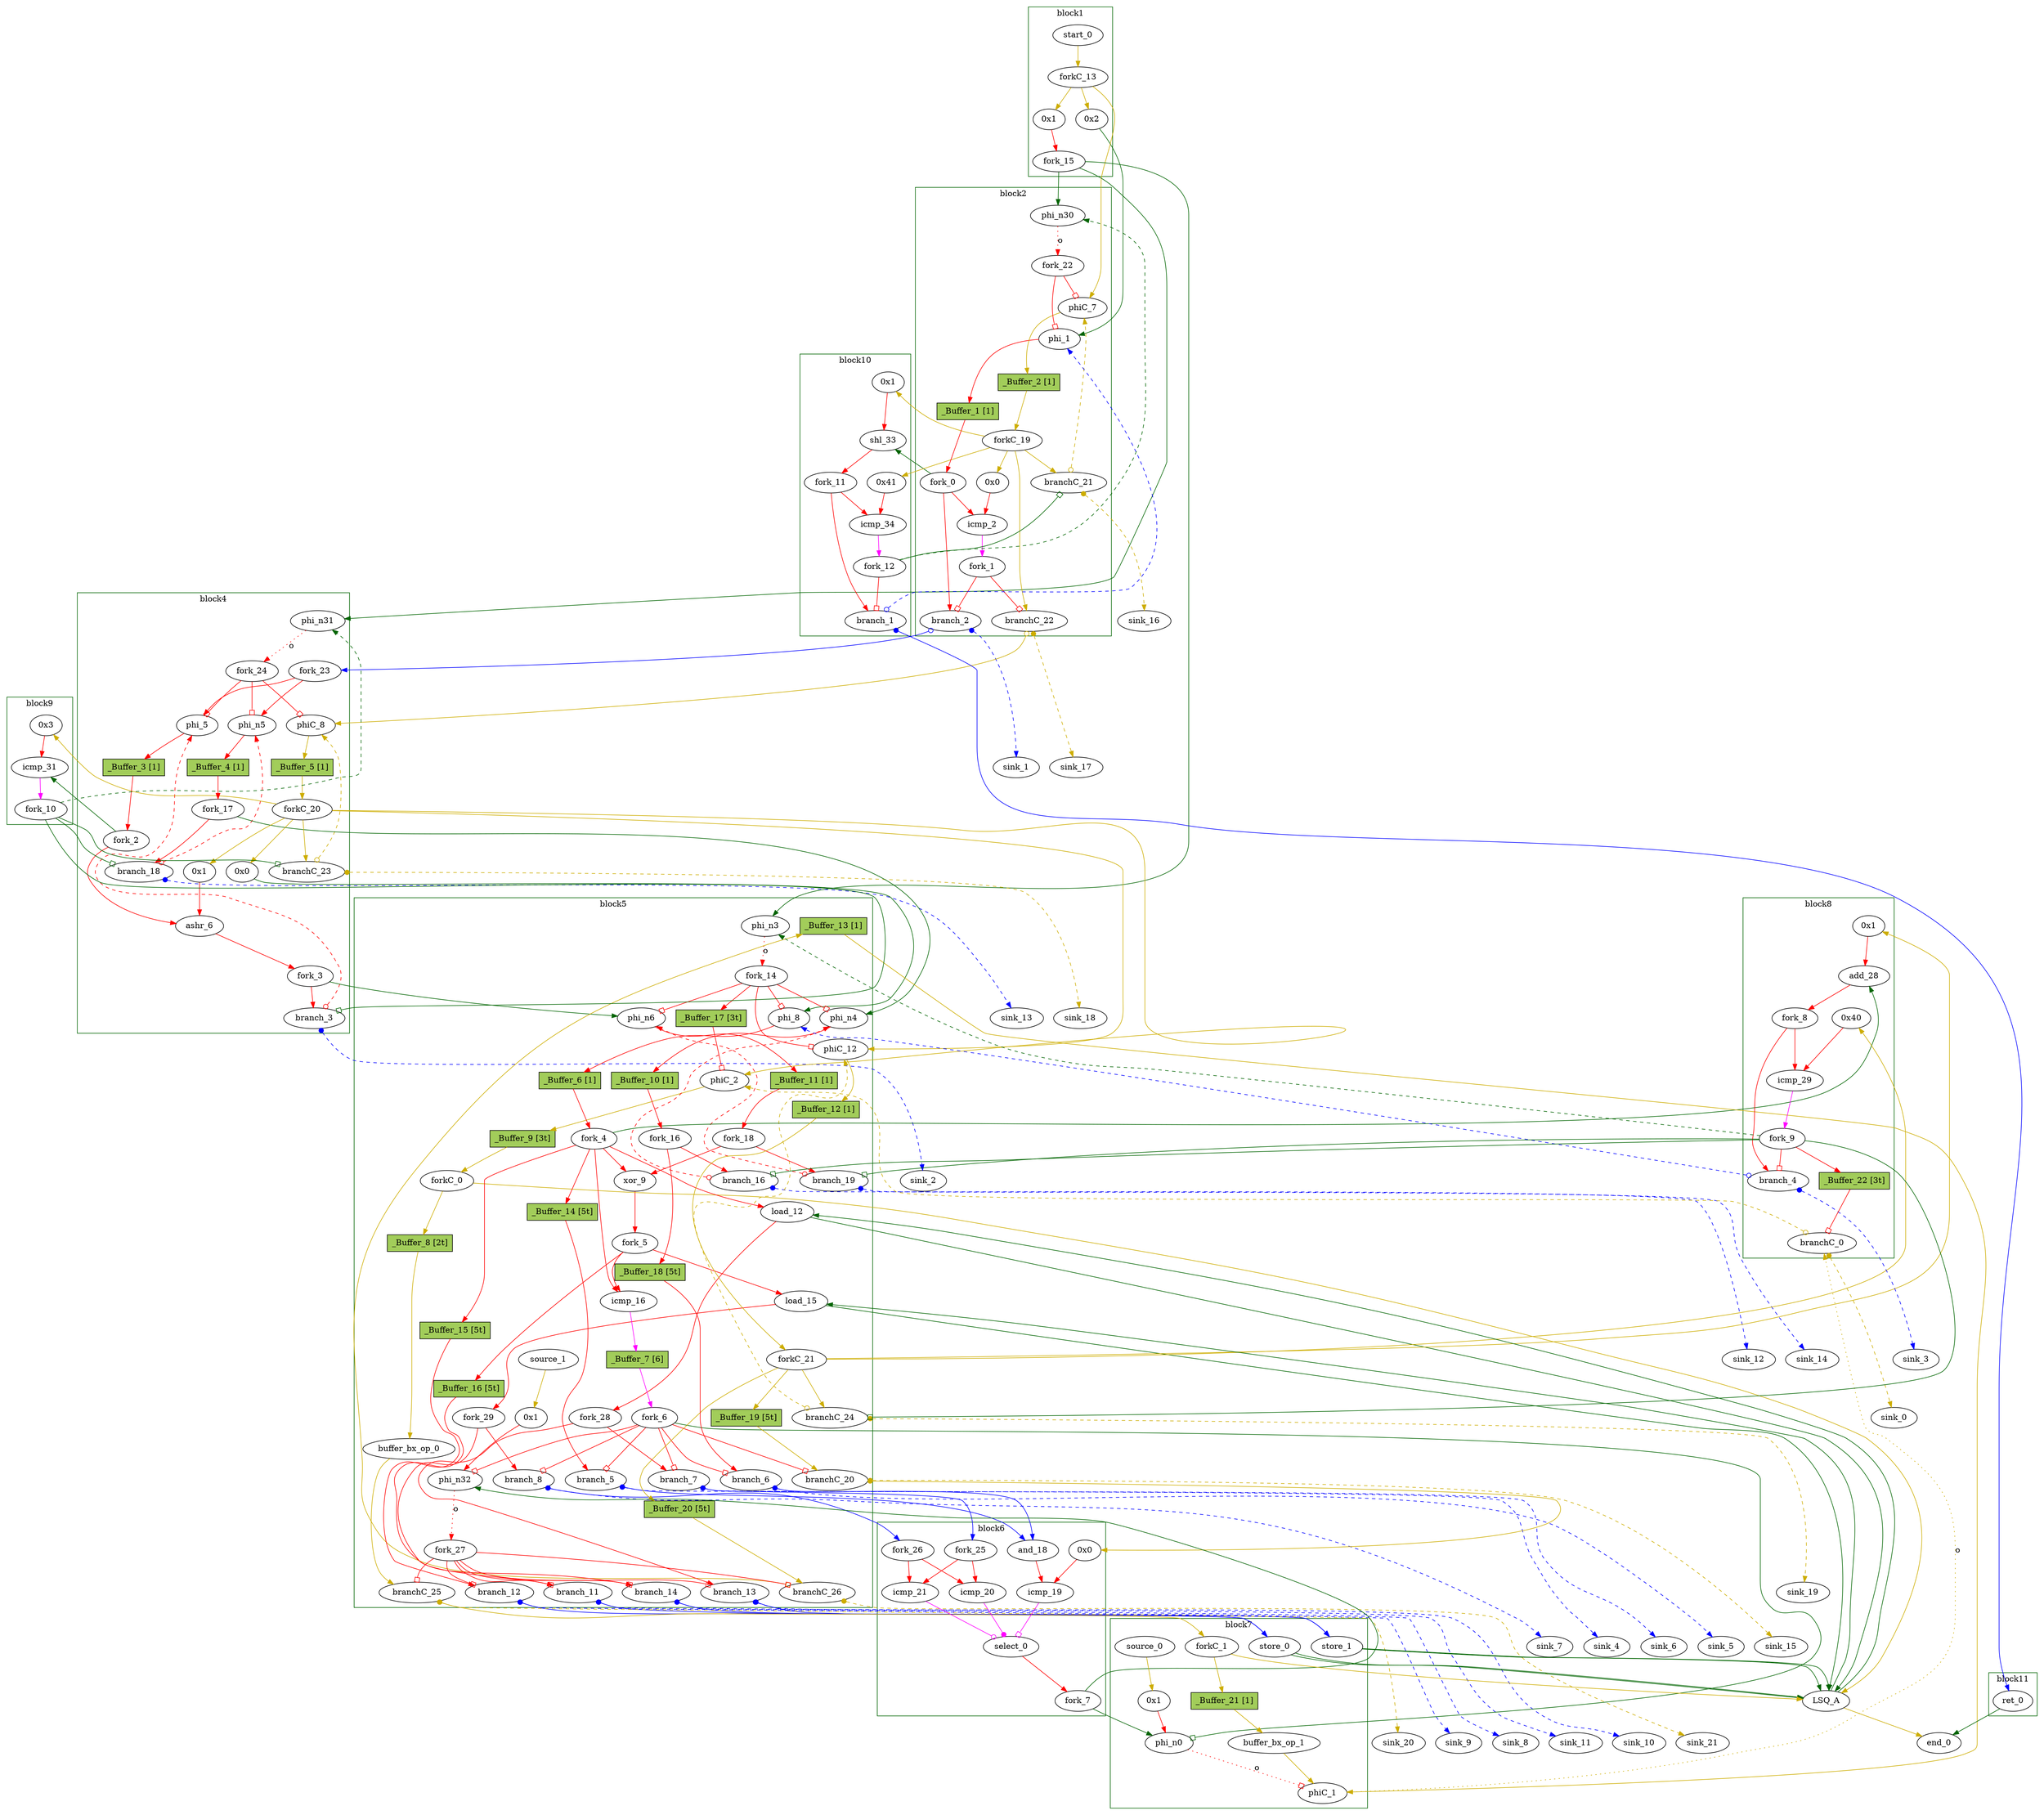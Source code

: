 // Number of blocks: 154
// Number of channels: 252
Digraph G {

  // Blocks
subgraph cluster_1 {
color = "darkgreen"
label = "block1"
  cst_0 [type=Constant, in="in1:32", out="out1:32", bbID = 1, value="0x2", label="0x2",  shape=oval];
  start_0 [type=Entry, in="in1:0", out="out1:0", bbID = 1,  shape=oval];
  cst_11 [type=Constant, in="in1:32", out="out1:32", bbID = 1, value="0x1", label="0x1",  shape=oval];
  forkC_13 [type=Fork, in="in1:0", out="out1:0 out2:0 out3:0", bbID = 1,  shape=oval];
  fork_15 [type=Fork, in="in1:32", out="out1:32 out2:32 out3:32", bbID = 1,  shape=oval];
}
subgraph cluster_2 {
color = "darkgreen"
label = "block2"
  phi_1 [type=Mux, in="in1?:1 in2:32 in3:32", out="out1:32", delay=0.366, bbID = 2,  shape=oval];
  cst_1 [type=Constant, in="in1:32", out="out1:32", bbID = 2, value="0x0", label="0x0",  shape=oval];
  icmp_2 [type=Operator, in="in1:32 in2:32", out="out1:1", op = "icmp_sgt_op", delay=1.53, bbID = 2,  shape=oval];
  phiC_7 [type=Mux, in="in1?:1 in2:0 in3:0", out="out1:0", delay=0.166, bbID = 2,  shape=oval];
  phi_n30 [type=Merge, in="in1:32 in2:32*i", out="out1:32", delay=0.366, bbID = 2,  shape=oval];
  branch_2 [type=Branch, in="in1:32 in2?:1*i", out="out1+:32 out2-:32", bbID = 2,  shape=oval];
  branchC_21 [type=Branch, in="in1:0 in2?:1*i", out="out1+:0 out2-:0", bbID = 2,  shape=oval];
  branchC_22 [type=Branch, in="in1:0 in2?:1*i", out="out1+:0 out2-:0", bbID = 2,  shape=oval];
  fork_0 [type=Fork, in="in1:32", out="out1:32 out2:32 out3:32", bbID = 2,  shape=oval];
  fork_1 [type=Fork, in="in1:32", out="out1:32 out2:32", bbID = 2,  shape=oval];
  forkC_19 [type=Fork, in="in1:0", out="out1:0 out2:0 out3:0 out4:0 out5:0", bbID = 2,  shape=oval];
  fork_22 [type=Fork, in="in1:32", out="out1:32 out2:32", bbID = 2,  shape=oval];
  _Buffer_1 [type=Buffer, in="in1:32", out="out1:32", bbID = 2, slots=1, transparent=false, label="_Buffer_1 [1]",  shape=box, style=filled, fillcolor=darkolivegreen3, height = 0.4];
  _Buffer_2 [type=Buffer, in="in1:0", out="out1:0", bbID = 2, slots=1, transparent=false, label="_Buffer_2 [1]",  shape=box, style=filled, fillcolor=darkolivegreen3, height = 0.4];
}
subgraph cluster_3 {
color = "darkgreen"
label = "block3"
}
subgraph cluster_4 {
color = "darkgreen"
label = "block4"
  phi_5 [type=Mux, in="in1?:1 in2:32 in3:32", out="out1:32", delay=0.366, bbID = 4,  shape=oval];
  cst_2 [type=Constant, in="in1:32", out="out1:32", bbID = 4, value="0x1", label="0x1",  shape=oval];
  ashr_6 [type=Operator, in="in1:32 in2:32", out="out1:32", op = "ashr_op", bbID = 4,  shape=oval];
  cst_3 [type=Constant, in="in1:32", out="out1:32", bbID = 4, value="0x0", label="0x0",  shape=oval];
  phi_n5 [type=Mux, in="in1?:1 in2:32 in3:32", out="out1:32", delay=0.366, bbID = 4,  shape=oval];
  phiC_8 [type=Mux, in="in1?:1 in2:0 in3:0", out="out1:0", delay=0.166, bbID = 4,  shape=oval];
  branch_3 [type=Branch, in="in1:32 in2?:1*i", out="out1+:32 out2-:32", bbID = 4,  shape=oval];
  phi_n31 [type=Merge, in="in1:32 in2:32*i", out="out1:32", delay=0.366, bbID = 4,  shape=oval];
  branch_18 [type=Branch, in="in1:32 in2?:1*i", out="out1+:32 out2-:32", bbID = 4,  shape=oval];
  branchC_23 [type=Branch, in="in1:0 in2?:1*i", out="out1+:0 out2-:0", bbID = 4,  shape=oval];
  fork_23 [type=Fork, in="in1:32", out="out1:32 out2:32", bbID = 4,  shape=oval];
  fork_2 [type=Fork, in="in1:32", out="out1:32 out2:32", bbID = 4,  shape=oval];
  fork_3 [type=Fork, in="in1:32", out="out1:32 out2:32", bbID = 4,  shape=oval];
  fork_17 [type=Fork, in="in1:32", out="out1:32 out2:32", bbID = 4,  shape=oval];
  forkC_20 [type=Fork, in="in1:0", out="out1:0 out2:0 out3:0 out4:0 out5:0 out6:0", bbID = 4,  shape=oval];
  fork_24 [type=Fork, in="in1:32", out="out1:32 out2:32 out3:32", bbID = 4,  shape=oval];
  _Buffer_3 [type=Buffer, in="in1:32", out="out1:32", bbID = 4, slots=1, transparent=false, label="_Buffer_3 [1]",  shape=box, style=filled, fillcolor=darkolivegreen3, height = 0.4];
  _Buffer_4 [type=Buffer, in="in1:32", out="out1:32", bbID = 4, slots=1, transparent=false, label="_Buffer_4 [1]",  shape=box, style=filled, fillcolor=darkolivegreen3, height = 0.4];
  _Buffer_5 [type=Buffer, in="in1:0", out="out1:0", bbID = 4, slots=1, transparent=false, label="_Buffer_5 [1]",  shape=box, style=filled, fillcolor=darkolivegreen3, height = 0.4];
}
subgraph cluster_5 {
color = "darkgreen"
label = "block5"
  phi_8 [type=Mux, in="in1?:1 in2:32 in3:32", out="out1:32", delay=0.366, bbID = 5,  shape=oval];
  xor_9 [type=Operator, in="in1:32 in2:32", out="out1:32", op = "xor_op", bbID = 5, retimingDiff=1,  shape=oval];
  load_12 [type=Operator, in="in1:32 in2:32", out="out1:32 out2:32", op = "lsq_load_op", latency=5, bbID = 5, portID = 0, offset = 0, retimingDiff=5,  shape=oval];
  load_15 [type=Operator, in="in1:32 in2:32", out="out1:32 out2:32", op = "lsq_load_op", latency=5, bbID = 5, portID = 1, offset = 0, retimingDiff=5,  shape=oval];
  icmp_16 [type=Operator, in="in1:32 in2:32", out="out1:1", op = "icmp_sgt_op", delay=1.53, bbID = 5, retimingDiff=1,  shape=oval];
  forkC_0 [type=Fork, in="in1:0", out="out1:0 out2:0", bbID = 5, retimingDiff=5,  shape=oval];
  buffer_bx_op_0 [type=Operator, in="in1:0", out="out1:0", op = "buffer_bx_op", latency=1, bbID = 5, retimingDiff=1,  shape=oval];
  phiC_2 [type=Mux, in="in1?:1 in2:0 in3:0", out="out1:0", delay=0.166, bbID = 5, retimingDiff=2,  shape=oval];
  phi_n3 [type=Merge, in="in1:32 in2:32*i", out="out1:32", delay=0.366, bbID = 5,  shape=oval];
  phi_n4 [type=Mux, in="in1?:1 in2:32 in3:32", out="out1:32", delay=0.366, bbID = 5,  shape=oval];
  phi_n6 [type=Mux, in="in1?:1 in2:32 in3:32", out="out1:32", delay=0.366, bbID = 5,  shape=oval];
  phiC_12 [type=Mux, in="in1?:1 in2:0 in3:0", out="out1:0", delay=0.166, bbID = 5,  shape=oval];
  branch_5 [type=Branch, in="in1:32 in2?:1*i", out="out1+:32 out2-:32", bbID = 5, retimingDiff=6,  shape=oval];
  branch_6 [type=Branch, in="in1:32 in2?:1*i", out="out1+:32 out2-:32", bbID = 5, retimingDiff=6,  shape=oval];
  branch_7 [type=Branch, in="in1:32 in2?:1*i", out="out1+:32 out2-:32", bbID = 5, retimingDiff=6,  shape=oval];
  branch_8 [type=Branch, in="in1:32 in2?:1*i", out="out1+:32 out2-:32", bbID = 5, retimingDiff=6,  shape=oval];
  phi_n32 [type=Mux, in="in1?:1 in2:32 in3:32*i", out="out1:32", delay=0.366, bbID = 5, retimingDiff=6,  shape=oval];
  cst_12 [type=Constant, in="in1:32", out="out1:32", bbID = 5, value="0x1", label="0x1", retimingDiff=6,  shape=oval];
  source_1 [type=Source, out="out1:0", bbID = 5, retimingDiff=6,  shape=oval];
  branch_11 [type=Branch, in="in1:32 in2?:1", out="out1+:32 out2-:32", bbID = 5, retimingDiff=6,  shape=oval];
  branch_12 [type=Branch, in="in1:32 in2?:1", out="out1+:32 out2-:32", bbID = 5, retimingDiff=6,  shape=oval];
  branch_13 [type=Branch, in="in1:32 in2?:1", out="out1+:32 out2-:32", bbID = 5, retimingDiff=6,  shape=oval];
  branch_14 [type=Branch, in="in1:32 in2?:1", out="out1+:32 out2-:32", bbID = 5, retimingDiff=6,  shape=oval];
  branch_16 [type=Branch, in="in1:32 in2?:1*i", out="out1+:32 out2-:32", bbID = 5, retimingDiff=1,  shape=oval];
  branch_19 [type=Branch, in="in1:32 in2?:1*i", out="out1+:32 out2-:32", bbID = 5, retimingDiff=1,  shape=oval];
  branchC_20 [type=Branch, in="in1:0 in2?:1*i", out="out1+:0 out2-:0", bbID = 5, retimingDiff=6,  shape=oval];
  branchC_24 [type=Branch, in="in1:0 in2?:1*i", out="out1+:0 out2-:0", bbID = 5, retimingDiff=1,  shape=oval];
  branchC_25 [type=Branch, in="in1:0 in2?:1", out="out1+:0 out2-:0", bbID = 5, retimingDiff=6,  shape=oval];
  branchC_26 [type=Branch, in="in1:0 in2?:1*i", out="out1+:0 out2-:0", bbID = 5, retimingDiff=6,  shape=oval];
  fork_4 [type=Fork, in="in1:32", out="out1:32 out2:32 out3:32 out4:32 out5:32 out6:32", bbID = 5, retimingDiff=1,  shape=oval];
  fork_5 [type=Fork, in="in1:32", out="out1:32 out2:32 out3:32", bbID = 5, retimingDiff=1,  shape=oval];
  fork_6 [type=Fork, in="in1:32", out="out1:32 out2:32 out3:32 out4:32 out5:32 out6:32 out7:32", bbID = 5, retimingDiff=6,  shape=oval];
  fork_14 [type=Fork, in="in1:32", out="out1:32 out2:32 out3:32 out4:32 out5:32", bbID = 5,  shape=oval];
  fork_16 [type=Fork, in="in1:32", out="out1:32 out2:32", bbID = 5, retimingDiff=1,  shape=oval];
  fork_18 [type=Fork, in="in1:32", out="out1:32 out2:32", bbID = 5, retimingDiff=1,  shape=oval];
  forkC_21 [type=Fork, in="in1:0", out="out1:0 out2:0 out3:0 out4:0 out5:0", bbID = 5, retimingDiff=1,  shape=oval];
  fork_27 [type=Fork, in="in1:32", out="out1:32 out2:32 out3:32 out4:32 out5:32 out6:32", bbID = 5, retimingDiff=6,  shape=oval];
  fork_28 [type=Fork, in="in1:32", out="out1:32 out2:32", bbID = 5, retimingDiff=6,  shape=oval];
  fork_29 [type=Fork, in="in1:32", out="out1:32 out2:32", bbID = 5, retimingDiff=6,  shape=oval];
  _Buffer_6 [type=Buffer, in="in1:32", out="out1:32", bbID = 5, slots=1, transparent=false, label="_Buffer_6 [1]",  shape=box, style=filled, fillcolor=darkolivegreen3, height = 0.4];
  _Buffer_7 [type=Buffer, in="in1:1", out="out1:1", bbID = 5, slots=6, transparent=false, label="_Buffer_7 [6]",  shape=box, style=filled, fillcolor=darkolivegreen3, height = 0.4];
  _Buffer_8 [type=Buffer, in="in1:0", out="out1:0", bbID = 5, slots=2, transparent=true, label="_Buffer_8 [2t]",  shape=box, style=filled, fillcolor=darkolivegreen3, height = 0.4];
  _Buffer_9 [type=Buffer, in="in1:0", out="out1:0", bbID = 5, slots=3, transparent=true, label="_Buffer_9 [3t]",  shape=box, style=filled, fillcolor=darkolivegreen3, height = 0.4];
  _Buffer_10 [type=Buffer, in="in1:32", out="out1:32", bbID = 5, slots=1, transparent=false, label="_Buffer_10 [1]",  shape=box, style=filled, fillcolor=darkolivegreen3, height = 0.4];
  _Buffer_11 [type=Buffer, in="in1:32", out="out1:32", bbID = 5, slots=1, transparent=false, label="_Buffer_11 [1]",  shape=box, style=filled, fillcolor=darkolivegreen3, height = 0.4];
  _Buffer_12 [type=Buffer, in="in1:0", out="out1:0", bbID = 5, slots=1, transparent=false, label="_Buffer_12 [1]",  shape=box, style=filled, fillcolor=darkolivegreen3, height = 0.4];
  _Buffer_13 [type=Buffer, in="in1:0", out="out1:0", bbID = 5, slots=1, transparent=false, label="_Buffer_13 [1]",  shape=box, style=filled, fillcolor=darkolivegreen3, height = 0.4];
  _Buffer_14 [type=Buffer, in="in1:32", out="out1:32", bbID = 5, slots=5, transparent=true, label="_Buffer_14 [5t]",  shape=box, style=filled, fillcolor=darkolivegreen3, height = 0.4];
  _Buffer_15 [type=Buffer, in="in1:32", out="out1:32", bbID = 5, slots=5, transparent=true, label="_Buffer_15 [5t]",  shape=box, style=filled, fillcolor=darkolivegreen3, height = 0.4];
  _Buffer_16 [type=Buffer, in="in1:32", out="out1:32", bbID = 5, slots=5, transparent=true, label="_Buffer_16 [5t]",  shape=box, style=filled, fillcolor=darkolivegreen3, height = 0.4];
  _Buffer_17 [type=Buffer, in="in1:32", out="out1:32", bbID = 5, slots=3, transparent=true, label="_Buffer_17 [3t]",  shape=box, style=filled, fillcolor=darkolivegreen3, height = 0.4];
  _Buffer_18 [type=Buffer, in="in1:32", out="out1:32", bbID = 5, slots=5, transparent=true, label="_Buffer_18 [5t]",  shape=box, style=filled, fillcolor=darkolivegreen3, height = 0.4];
  _Buffer_19 [type=Buffer, in="in1:0", out="out1:0", bbID = 5, slots=5, transparent=true, label="_Buffer_19 [5t]",  shape=box, style=filled, fillcolor=darkolivegreen3, height = 0.4];
  _Buffer_20 [type=Buffer, in="in1:0", out="out1:0", bbID = 5, slots=5, transparent=true, label="_Buffer_20 [5t]",  shape=box, style=filled, fillcolor=darkolivegreen3, height = 0.4];
}
subgraph cluster_6 {
color = "darkgreen"
label = "block6"
  and_18 [type=Operator, in="in1:32 in2:32", out="out1:32", op = "and_op", bbID = 6,  shape=oval];
  cst_4 [type=Constant, in="in1:32", out="out1:32", bbID = 6, value="0x0", label="0x0",  shape=oval];
  icmp_19 [type=Operator, in="in1:32 in2:32", out="out1:1", op = "icmp_eq_op", delay=1.53, bbID = 6,  shape=oval];
  icmp_20 [type=Operator, in="in1:32 in2:32", out="out1:1", op = "icmp_sgt_op", delay=1.53, bbID = 6,  shape=oval];
  icmp_21 [type=Operator, in="in1:32 in2:32", out="out1:1", op = "icmp_slt_op", delay=1.53, bbID = 6,  shape=oval];
  select_0 [type=Operator, in="in1?:1 in2+:32 in3-:32", out="out1:32", op = "select_op", bbID = 6,  shape=oval];
  fork_25 [type=Fork, in="in1:32", out="out1:32 out2:32", bbID = 6,  shape=oval];
  fork_26 [type=Fork, in="in1:32", out="out1:32 out2:32", bbID = 6,  shape=oval];
  fork_7 [type=Fork, in="in1:32", out="out1:32 out2:32", bbID = 6,  shape=oval];
}
subgraph cluster_7 {
color = "darkgreen"
label = "block7"
  store_0 [type=Operator, in="in1:32 in2:32", out="out1:32 out2:32", op = "lsq_store_op", bbID = 7, portID = 0, offset = 0,  shape=oval];
  store_1 [type=Operator, in="in1:32 in2:32", out="out1:32 out2:32", op = "lsq_store_op", bbID = 7, portID = 1, offset = 0,  shape=oval];
  forkC_1 [type=Fork, in="in1:0", out="out1:0 out2:0", bbID = 7,  shape=oval];
  buffer_bx_op_1 [type=Operator, in="in1:0", out="out1:0", op = "buffer_bx_op", latency=1, bbID = 7,  shape=oval];
  phi_n0 [type=Mux, in="in1?:1 in2:32 in3:32*i", out="out1:32", delay=0.366, bbID = 7,  shape=oval];
  cst_10 [type=Constant, in="in1:32", out="out1:32", bbID = 7, value="0x1", label="0x1",  shape=oval];
  source_0 [type=Source, out="out1:0", bbID = 7,  shape=oval];
  phiC_1 [type=Mux, in="in1?:1 in2:0 in3:0", out="out1:0", delay=0.166, bbID = 7,  shape=oval];
  _Buffer_21 [type=Buffer, in="in1:0", out="out1:0", bbID = 7, slots=1, transparent=false, label="_Buffer_21 [1]",  shape=box, style=filled, fillcolor=darkolivegreen3, height = 0.4];
}
subgraph cluster_8 {
color = "darkgreen"
label = "block8"
  cst_5 [type=Constant, in="in1:32", out="out1:32", bbID = 8, value="0x1", label="0x1", retimingDiff=1,  shape=oval];
  add_28 [type=Operator, in="in1:32 in2:32", out="out1:32", op = "add_op", delay=1.693, bbID = 8, retimingDiff=1,  shape=oval];
  cst_6 [type=Constant, in="in1:32", out="out1:32", bbID = 8, value="0x40", label="0x40", retimingDiff=1,  shape=oval];
  icmp_29 [type=Operator, in="in1:32 in2:32", out="out1:1", op = "icmp_ult_op", delay=1.53, bbID = 8, retimingDiff=1,  shape=oval];
  branchC_0 [type=Branch, in="in1:0 in2?:1*i", out="out1+:0 out2-:0", bbID = 8, retimingDiff=3,  shape=oval];
  branch_4 [type=Branch, in="in1:32 in2?:1*i", out="out1+:32 out2-:32", bbID = 8, retimingDiff=1,  shape=oval];
  fork_8 [type=Fork, in="in1:32", out="out1:32 out2:32", bbID = 8, retimingDiff=1,  shape=oval];
  fork_9 [type=Fork, in="in1:32", out="out1:32 out2:32 out3:32 out4:32 out5:32 out6:32", bbID = 8, retimingDiff=1,  shape=oval];
  _Buffer_22 [type=Buffer, in="in1:32", out="out1:32", bbID = 8, slots=3, transparent=true, label="_Buffer_22 [3t]",  shape=box, style=filled, fillcolor=darkolivegreen3, height = 0.4];
}
subgraph cluster_9 {
color = "darkgreen"
label = "block9"
  cst_7 [type=Constant, in="in1:32", out="out1:32", bbID = 9, value="0x3", label="0x3",  shape=oval];
  icmp_31 [type=Operator, in="in1:32 in2:32", out="out1:1", op = "icmp_sgt_op", delay=1.53, bbID = 9,  shape=oval];
  fork_10 [type=Fork, in="in1:32", out="out1:32 out2:32 out3:32 out4:32", bbID = 9,  shape=oval];
}
subgraph cluster_10 {
color = "darkgreen"
label = "block10"
  cst_8 [type=Constant, in="in1:32", out="out1:32", bbID = 10, value="0x1", label="0x1",  shape=oval];
  shl_33 [type=Operator, in="in1:32 in2:32", out="out1:32", op = "shl_op", bbID = 10,  shape=oval];
  cst_9 [type=Constant, in="in1:32", out="out1:32", bbID = 10, value="0x41", label="0x41",  shape=oval];
  icmp_34 [type=Operator, in="in1:32 in2:32", out="out1:1", op = "icmp_slt_op", delay=1.53, bbID = 10,  shape=oval];
  branch_1 [type=Branch, in="in1:32 in2?:1*i", out="out1+:32 out2-:32", bbID = 10,  shape=oval];
  fork_11 [type=Fork, in="in1:32", out="out1:32 out2:32", bbID = 10,  shape=oval];
  fork_12 [type=Fork, in="in1:32", out="out1:32 out2:32 out3:32", bbID = 10,  shape=oval];
}
subgraph cluster_11 {
color = "darkgreen"
label = "block11"
  ret_0 [type=Operator, in="in1:32", out="out1:32", op = "ret_op", bbID = 11,  shape=oval];
}
  LSQ_A [type=LSQ, in="in1:0*c0 in2:0*c1 in3:32*l0a in4:32*l1a in5:32*s0a in6:32*s0d in7:32*s1a in8:32*s1d", out="out1:32*l0d out2:32*l1d out3:0*e", bbID = 0, memory = "A", bbcount = 2, ldcount = 2, stcount = 2, fifoDepth = 16, numLoads = "{2; 0}", numStores = "{0; 2}", loadOffsets = "{{0;0;0;0;0;0;0;0;0;0;0;0;0;0;0;0};{0;0;0;0;0;0;0;0;0;0;0;0;0;0;0;0}}", storeOffsets = "{{0;0;0;0;0;0;0;0;0;0;0;0;0;0;0;0};{0;0;0;0;0;0;0;0;0;0;0;0;0;0;0;0}}", loadPorts = "{{0;1;0;0;0;0;0;0;0;0;0;0;0;0;0;0};{0;0;0;0;0;0;0;0;0;0;0;0;0;0;0;0}}", storePorts = "{{0;0;0;0;0;0;0;0;0;0;0;0;0;0;0;0};{0;1;0;0;0;0;0;0;0;0;0;0;0;0;0;0}}", ];
  sink_0 [type=Sink, in="in1:0", bbID = 0,  shape=oval];
  sink_1 [type=Sink, in="in1:32", bbID = 0,  shape=oval];
  sink_2 [type=Sink, in="in1:32", bbID = 0,  shape=oval];
  sink_3 [type=Sink, in="in1:32", bbID = 0,  shape=oval];
  sink_4 [type=Sink, in="in1:32", bbID = 0,  shape=oval];
  sink_5 [type=Sink, in="in1:32", bbID = 0,  shape=oval];
  sink_6 [type=Sink, in="in1:32", bbID = 0,  shape=oval];
  sink_7 [type=Sink, in="in1:32", bbID = 0,  shape=oval];
  sink_8 [type=Sink, in="in1:32", bbID = 0,  shape=oval];
  sink_9 [type=Sink, in="in1:32", bbID = 0,  shape=oval];
  sink_10 [type=Sink, in="in1:32", bbID = 0,  shape=oval];
  sink_11 [type=Sink, in="in1:32", bbID = 0,  shape=oval];
  sink_12 [type=Sink, in="in1:32", bbID = 0,  shape=oval];
  sink_13 [type=Sink, in="in1:32", bbID = 0,  shape=oval];
  sink_14 [type=Sink, in="in1:32", bbID = 0,  shape=oval];
  sink_15 [type=Sink, in="in1:0", bbID = 0,  shape=oval];
  sink_16 [type=Sink, in="in1:0", bbID = 0,  shape=oval];
  sink_17 [type=Sink, in="in1:0", bbID = 0,  shape=oval];
  sink_18 [type=Sink, in="in1:0", bbID = 0,  shape=oval];
  sink_19 [type=Sink, in="in1:0", bbID = 0,  shape=oval];
  sink_20 [type=Sink, in="in1:0", bbID = 0,  shape=oval];
  sink_21 [type=Sink, in="in1:0", bbID = 0,  shape=oval];
  end_0 [type=Exit, in="in1:0*e in2:32", out="out1:32", bbID = 0,  shape=oval];

  // Channels
  cst_0 -> phi_1 [from=out1, to=in3, arrowhead=normal, color=darkgreen];
  start_0 -> forkC_13 [from=out1, to=in1, arrowhead=normal, color=gold3];
  cst_11 -> fork_15 [from=out1, to=in1, arrowhead=normal, color=red];
  forkC_13 -> cst_0 [from=out1, to=in1, arrowhead=normal, color=gold3];
  forkC_13 -> cst_11 [from=out3, to=in1, arrowhead=normal, color=gold3];
  forkC_13 -> phiC_7 [from=out2, to=in3, arrowhead=normal, color=gold3];
  fork_15 -> phi_n30 [from=out2, to=in1, arrowhead=normal, color=darkgreen];
  fork_15 -> phi_n31 [from=out3, to=in1, arrowhead=normal, color=darkgreen];
  fork_15 -> phi_n3 [from=out1, to=in1, arrowhead=normal, color=darkgreen];
  phi_1 -> _Buffer_1 [from=out1, to=in1, arrowhead=normal, color=red];
  cst_1 -> icmp_2 [from=out1, to=in2, arrowhead=normal, color=red];
  icmp_2 -> fork_1 [from=out1, to=in1, arrowhead=normal, color=magenta];
  phiC_7 -> _Buffer_2 [from=out1, to=in1, arrowhead=normal, color=gold3];
  phi_n30 -> fork_22 [from=out1, to=in1, arrowhead=normal, color=red, slots=1, style=dotted, label="o", transparent=true];
  branch_2 -> fork_23 [from=out2, to=in1, dir=both, arrowtail=odot, arrowhead=normal, color=blue];
  branch_2 -> sink_1 [from=out1, to=in1, dir=both, arrowtail=dot, arrowhead=normal, color=blue, style=dashed, minlen = 3];
  branchC_21 -> phiC_7 [from=out2, to=in2, dir=both, arrowtail=odot, arrowhead=normal, color=gold3, constraint=false, style=dashed, minlen = 3];
  branchC_21 -> sink_16 [from=out1, to=in1, dir=both, arrowtail=dot, arrowhead=normal, color=gold3, style=dashed, minlen = 3];
  branchC_22 -> phiC_8 [from=out2, to=in3, dir=both, arrowtail=odot, arrowhead=normal, color=gold3];
  branchC_22 -> sink_17 [from=out1, to=in1, dir=both, arrowtail=dot, arrowhead=normal, color=gold3, style=dashed, minlen = 3];
  fork_0 -> icmp_2 [from=out1, to=in1, arrowhead=normal, color=red];
  fork_0 -> branch_2 [from=out3, to=in1, arrowhead=normal, color=red];
  fork_0 -> shl_33 [from=out2, to=in1, arrowhead=normal, color=darkgreen];
  fork_1 -> branch_2 [from=out1, to=in2, arrowhead=obox, color=red];
  fork_1 -> branchC_22 [from=out2, to=in2, arrowhead=obox, color=red];
  forkC_19 -> cst_1 [from=out1, to=in1, arrowhead=normal, color=gold3];
  forkC_19 -> branchC_21 [from=out2, to=in1, arrowhead=normal, color=gold3];
  forkC_19 -> branchC_22 [from=out3, to=in1, arrowhead=normal, color=gold3];
  forkC_19 -> cst_8 [from=out4, to=in1, arrowhead=normal, color=gold3];
  forkC_19 -> cst_9 [from=out5, to=in1, arrowhead=normal, color=gold3];
  fork_22 -> phi_1 [from=out1, to=in1, arrowhead=obox, color=red];
  fork_22 -> phiC_7 [from=out2, to=in1, arrowhead=obox, color=red];
  phi_5 -> _Buffer_3 [from=out1, to=in1, arrowhead=normal, color=red];
  cst_2 -> ashr_6 [from=out1, to=in2, arrowhead=normal, color=red];
  ashr_6 -> fork_3 [from=out1, to=in1, arrowhead=normal, color=red];
  cst_3 -> phi_8 [from=out1, to=in3, arrowhead=normal, color=darkgreen];
  phi_n5 -> _Buffer_4 [from=out1, to=in1, arrowhead=normal, color=red];
  phiC_8 -> _Buffer_5 [from=out1, to=in1, arrowhead=normal, color=gold3];
  branch_3 -> phi_5 [from=out2, to=in2, dir=both, arrowtail=odot, arrowhead=normal, color=red, constraint=false, style=dashed, minlen = 3];
  branch_3 -> sink_2 [from=out1, to=in1, dir=both, arrowtail=dot, arrowhead=normal, color=blue, style=dashed, minlen = 3];
  phi_n31 -> fork_24 [from=out1, to=in1, arrowhead=normal, color=red, slots=1, style=dotted, label="o", transparent=true];
  branch_18 -> phi_n5 [from=out2, to=in2, dir=both, arrowtail=odot, arrowhead=normal, color=red, constraint=false, style=dashed, minlen = 3];
  branch_18 -> sink_13 [from=out1, to=in1, dir=both, arrowtail=dot, arrowhead=normal, color=blue, style=dashed, minlen = 3];
  branchC_23 -> phiC_8 [from=out2, to=in2, dir=both, arrowtail=odot, arrowhead=normal, color=gold3, constraint=false, style=dashed, minlen = 3];
  branchC_23 -> sink_18 [from=out1, to=in1, dir=both, arrowtail=dot, arrowhead=normal, color=gold3, style=dashed, minlen = 3];
  fork_23 -> phi_5 [from=out1, to=in3, arrowhead=normal, color=red];
  fork_23 -> phi_n5 [from=out2, to=in3, arrowhead=normal, color=red];
  fork_2 -> ashr_6 [from=out1, to=in1, arrowhead=normal, color=red];
  fork_2 -> icmp_31 [from=out2, to=in1, arrowhead=normal, color=darkgreen];
  fork_3 -> branch_3 [from=out2, to=in1, arrowhead=normal, color=red];
  fork_3 -> phi_n6 [from=out1, to=in3, arrowhead=normal, color=darkgreen];
  fork_17 -> branch_18 [from=out2, to=in1, arrowhead=normal, color=red];
  fork_17 -> phi_n4 [from=out1, to=in3, arrowhead=normal, color=darkgreen];
  forkC_20 -> cst_2 [from=out1, to=in1, arrowhead=normal, color=gold3];
  forkC_20 -> cst_3 [from=out3, to=in1, arrowhead=normal, color=gold3];
  forkC_20 -> branchC_23 [from=out2, to=in1, arrowhead=normal, color=gold3];
  forkC_20 -> phiC_2 [from=out6, to=in3, arrowhead=normal, color=gold3];
  forkC_20 -> phiC_12 [from=out4, to=in3, arrowhead=normal, color=gold3];
  forkC_20 -> cst_7 [from=out5, to=in1, arrowhead=normal, color=gold3];
  fork_24 -> phi_5 [from=out1, to=in1, arrowhead=obox, color=red];
  fork_24 -> phi_n5 [from=out2, to=in1, arrowhead=obox, color=red];
  fork_24 -> phiC_8 [from=out3, to=in1, arrowhead=obox, color=red];
  phi_8 -> _Buffer_6 [from=out1, to=in1, arrowhead=normal, color=red];
  xor_9 -> fork_5 [from=out1, to=in1, arrowhead=normal, color=red];
  load_12 -> fork_28 [from=out1, to=in1, arrowhead=normal, color=red];
  load_12 -> LSQ_A [from=out2, to=in3, arrowhead=normal, color=darkgreen];
  load_15 -> fork_29 [from=out1, to=in1, arrowhead=normal, color=red];
  load_15 -> LSQ_A [from=out2, to=in4, arrowhead=normal, color=darkgreen];
  icmp_16 -> _Buffer_7 [from=out1, to=in1, arrowhead=normal, color=magenta];
  forkC_0 -> _Buffer_8 [from=out1, to=in1, arrowhead=normal, color=gold3];
  forkC_0 -> LSQ_A [from=out2, to=in1, arrowhead=normal, color=gold3];
  buffer_bx_op_0 -> branchC_25 [from=out1, to=in1, arrowhead=normal, color=gold3];
  phiC_2 -> _Buffer_9 [from=out1, to=in1, arrowhead=normal, color=gold3];
  phi_n3 -> fork_14 [from=out1, to=in1, arrowhead=normal, color=red, slots=1, style=dotted, label="o", transparent=true];
  phi_n4 -> _Buffer_10 [from=out1, to=in1, arrowhead=normal, color=red];
  phi_n6 -> _Buffer_11 [from=out1, to=in1, arrowhead=normal, color=red];
  phiC_12 -> _Buffer_12 [from=out1, to=in1, arrowhead=normal, color=gold3];
  branch_5 -> and_18 [from=out2, to=in1, dir=both, arrowtail=odot, arrowhead=normal, color=blue];
  branch_5 -> sink_4 [from=out1, to=in1, dir=both, arrowtail=dot, arrowhead=normal, color=blue, style=dashed, minlen = 3];
  branch_6 -> and_18 [from=out2, to=in2, dir=both, arrowtail=odot, arrowhead=normal, color=blue];
  branch_6 -> sink_5 [from=out1, to=in1, dir=both, arrowtail=dot, arrowhead=normal, color=blue, style=dashed, minlen = 3];
  branch_7 -> fork_25 [from=out2, to=in1, dir=both, arrowtail=odot, arrowhead=normal, color=blue];
  branch_7 -> sink_6 [from=out1, to=in1, dir=both, arrowtail=dot, arrowhead=normal, color=blue, style=dashed, minlen = 3];
  branch_8 -> fork_26 [from=out2, to=in1, dir=both, arrowtail=odot, arrowhead=normal, color=blue];
  branch_8 -> sink_7 [from=out1, to=in1, dir=both, arrowtail=dot, arrowhead=normal, color=blue, style=dashed, minlen = 3];
  phi_n32 -> fork_27 [from=out1, to=in1, arrowhead=normal, color=red, slots=1, style=dotted, label="o", transparent=true];
  cst_12 -> phi_n32 [from=out1, to=in2, arrowhead=normal, color=red];
  source_1 -> cst_12 [from=out1, to=in1, arrowhead=normal, color=gold3];
  branch_11 -> store_0 [from=out2, to=in1, dir=both, arrowtail=odot, arrowhead=normal, color=blue];
  branch_11 -> sink_8 [from=out1, to=in1, dir=both, arrowtail=dot, arrowhead=normal, color=blue, style=dashed, minlen = 3];
  branch_12 -> store_0 [from=out2, to=in2, dir=both, arrowtail=odot, arrowhead=normal, color=blue];
  branch_12 -> sink_9 [from=out1, to=in1, dir=both, arrowtail=dot, arrowhead=normal, color=blue, style=dashed, minlen = 3];
  branch_13 -> store_1 [from=out2, to=in1, dir=both, arrowtail=odot, arrowhead=normal, color=blue];
  branch_13 -> sink_10 [from=out1, to=in1, dir=both, arrowtail=dot, arrowhead=normal, color=blue, style=dashed, minlen = 3];
  branch_14 -> store_1 [from=out2, to=in2, dir=both, arrowtail=odot, arrowhead=normal, color=blue];
  branch_14 -> sink_11 [from=out1, to=in1, dir=both, arrowtail=dot, arrowhead=normal, color=blue, style=dashed, minlen = 3];
  branch_16 -> phi_n4 [from=out2, to=in2, dir=both, arrowtail=odot, arrowhead=normal, color=red, constraint=false, style=dashed, minlen = 3];
  branch_16 -> sink_12 [from=out1, to=in1, dir=both, arrowtail=dot, arrowhead=normal, color=blue, style=dashed, minlen = 3];
  branch_19 -> phi_n6 [from=out2, to=in2, dir=both, arrowtail=odot, arrowhead=normal, color=red, constraint=false, style=dashed, minlen = 3];
  branch_19 -> sink_14 [from=out1, to=in1, dir=both, arrowtail=dot, arrowhead=normal, color=blue, style=dashed, minlen = 3];
  branchC_20 -> cst_4 [from=out2, to=in1, dir=both, arrowtail=odot, arrowhead=normal, color=gold3];
  branchC_20 -> sink_15 [from=out1, to=in1, dir=both, arrowtail=dot, arrowhead=normal, color=gold3, style=dashed, minlen = 3];
  branchC_24 -> phiC_12 [from=out2, to=in2, dir=both, arrowtail=odot, arrowhead=normal, color=gold3, constraint=false, style=dashed, minlen = 3];
  branchC_24 -> sink_19 [from=out1, to=in1, dir=both, arrowtail=dot, arrowhead=normal, color=gold3, style=dashed, minlen = 3];
  branchC_25 -> forkC_1 [from=out2, to=in1, dir=both, arrowtail=odot, arrowhead=normal, color=gold3];
  branchC_25 -> sink_20 [from=out1, to=in1, dir=both, arrowtail=dot, arrowhead=normal, color=gold3, style=dashed, minlen = 3];
  branchC_26 -> _Buffer_13 [from=out2, to=in1, dir=both, arrowtail=odot, arrowhead=normal, color=gold3, constraint=false];
  branchC_26 -> sink_21 [from=out1, to=in1, dir=both, arrowtail=dot, arrowhead=normal, color=gold3, style=dashed, minlen = 3];
  fork_4 -> xor_9 [from=out1, to=in1, arrowhead=normal, color=red];
  fork_4 -> load_12 [from=out5, to=in2, arrowhead=normal, color=red];
  fork_4 -> icmp_16 [from=out2, to=in2, arrowhead=normal, color=red];
  fork_4 -> _Buffer_14 [from=out3, to=in1, arrowhead=normal, color=red];
  fork_4 -> _Buffer_15 [from=out6, to=in1, arrowhead=normal, color=red];
  fork_4 -> add_28 [from=out4, to=in1, arrowhead=normal, color=darkgreen];
  fork_5 -> load_15 [from=out2, to=in2, arrowhead=normal, color=red];
  fork_5 -> icmp_16 [from=out1, to=in1, arrowhead=normal, color=red];
  fork_5 -> _Buffer_16 [from=out3, to=in1, arrowhead=normal, color=red];
  fork_6 -> branch_5 [from=out2, to=in2, arrowhead=obox, color=red];
  fork_6 -> branch_6 [from=out3, to=in2, arrowhead=obox, color=red];
  fork_6 -> branch_7 [from=out4, to=in2, arrowhead=obox, color=red];
  fork_6 -> branch_8 [from=out5, to=in2, arrowhead=obox, color=red];
  fork_6 -> phi_n32 [from=out6, to=in1, arrowhead=obox, color=red];
  fork_6 -> branchC_20 [from=out7, to=in2, arrowhead=obox, color=red];
  fork_6 -> phi_n0 [from=out1, to=in1, arrowhead=obox, color=darkgreen];
  fork_14 -> phi_8 [from=out2, to=in1, arrowhead=obox, color=red];
  fork_14 -> _Buffer_17 [from=out1, to=in1, arrowhead=normal, color=red];
  fork_14 -> phi_n4 [from=out3, to=in1, arrowhead=obox, color=red];
  fork_14 -> phi_n6 [from=out4, to=in1, arrowhead=obox, color=red];
  fork_14 -> phiC_12 [from=out5, to=in1, arrowhead=obox, color=red];
  fork_16 -> _Buffer_18 [from=out1, to=in1, arrowhead=normal, color=red];
  fork_16 -> branch_16 [from=out2, to=in1, arrowhead=normal, color=red];
  fork_18 -> xor_9 [from=out1, to=in2, arrowhead=normal, color=red];
  fork_18 -> branch_19 [from=out2, to=in1, arrowhead=normal, color=red];
  forkC_21 -> _Buffer_19 [from=out1, to=in1, arrowhead=normal, color=gold3];
  forkC_21 -> branchC_24 [from=out2, to=in1, arrowhead=normal, color=gold3];
  forkC_21 -> _Buffer_20 [from=out5, to=in1, arrowhead=normal, color=gold3];
  forkC_21 -> cst_5 [from=out3, to=in1, arrowhead=normal, color=gold3];
  forkC_21 -> cst_6 [from=out4, to=in1, arrowhead=normal, color=gold3];
  fork_27 -> branch_11 [from=out1, to=in2, arrowhead=obox, color=red];
  fork_27 -> branch_12 [from=out2, to=in2, arrowhead=obox, color=red];
  fork_27 -> branch_13 [from=out3, to=in2, arrowhead=obox, color=red];
  fork_27 -> branch_14 [from=out4, to=in2, arrowhead=obox, color=red];
  fork_27 -> branchC_25 [from=out5, to=in2, arrowhead=obox, color=red];
  fork_27 -> branchC_26 [from=out6, to=in2, arrowhead=obox, color=red];
  fork_28 -> branch_7 [from=out1, to=in1, arrowhead=normal, color=red];
  fork_28 -> branch_13 [from=out2, to=in1, arrowhead=normal, color=red];
  fork_29 -> branch_8 [from=out1, to=in1, arrowhead=normal, color=red];
  fork_29 -> branch_11 [from=out2, to=in1, arrowhead=normal, color=red];
  and_18 -> icmp_19 [from=out1, to=in1, arrowhead=normal, color=red];
  cst_4 -> icmp_19 [from=out1, to=in2, arrowhead=normal, color=red];
  icmp_19 -> select_0 [from=out1, to=in1, arrowhead=obox, color=magenta];
  icmp_20 -> select_0 [from=out1, to=in2, arrowhead=dot, color=magenta];
  icmp_21 -> select_0 [from=out1, to=in3, arrowhead=odot, color=magenta];
  select_0 -> fork_7 [from=out1, to=in1, arrowhead=normal, color=red];
  fork_25 -> icmp_20 [from=out1, to=in1, arrowhead=normal, color=red];
  fork_25 -> icmp_21 [from=out2, to=in1, arrowhead=normal, color=red];
  fork_26 -> icmp_20 [from=out1, to=in2, arrowhead=normal, color=red];
  fork_26 -> icmp_21 [from=out2, to=in2, arrowhead=normal, color=red];
  fork_7 -> phi_n32 [from=out2, to=in3, arrowhead=normal, color=darkgreen];
  fork_7 -> phi_n0 [from=out1, to=in3, arrowhead=normal, color=darkgreen];
  store_0 -> LSQ_A [from=out2, to=in5, arrowhead=normal, color=darkgreen];
  store_0 -> LSQ_A [from=out1, to=in6, arrowhead=normal, color=darkgreen];
  store_1 -> LSQ_A [from=out2, to=in7, arrowhead=normal, color=darkgreen];
  store_1 -> LSQ_A [from=out1, to=in8, arrowhead=normal, color=darkgreen];
  forkC_1 -> _Buffer_21 [from=out1, to=in1, arrowhead=normal, color=gold3];
  forkC_1 -> LSQ_A [from=out2, to=in2, arrowhead=normal, color=gold3];
  buffer_bx_op_1 -> phiC_1 [from=out1, to=in2, arrowhead=normal, color=gold3];
  phi_n0 -> phiC_1 [from=out1, to=in1, arrowhead=obox, color=red, slots=1, style=dotted, label="o", transparent=true];
  cst_10 -> phi_n0 [from=out1, to=in2, arrowhead=normal, color=red];
  source_0 -> cst_10 [from=out1, to=in1, arrowhead=normal, color=gold3];
  phiC_1 -> branchC_0 [from=out1, to=in1, arrowhead=normal, color=gold3, slots=1, style=dotted, label="o", transparent=true];
  cst_5 -> add_28 [from=out1, to=in2, arrowhead=normal, color=red];
  add_28 -> fork_8 [from=out1, to=in1, arrowhead=normal, color=red];
  cst_6 -> icmp_29 [from=out1, to=in2, arrowhead=normal, color=red];
  icmp_29 -> fork_9 [from=out1, to=in1, arrowhead=normal, color=magenta];
  branchC_0 -> phiC_2 [from=out2, to=in2, dir=both, arrowtail=odot, arrowhead=normal, color=gold3, style=dashed, minlen = 3];
  branchC_0 -> sink_0 [from=out1, to=in1, dir=both, arrowtail=dot, arrowhead=normal, color=gold3, style=dashed, minlen = 3];
  branch_4 -> phi_8 [from=out2, to=in2, dir=both, arrowtail=odot, arrowhead=normal, color=blue, style=dashed, minlen = 3];
  branch_4 -> sink_3 [from=out1, to=in1, dir=both, arrowtail=dot, arrowhead=normal, color=blue, style=dashed, minlen = 3];
  fork_8 -> icmp_29 [from=out1, to=in1, arrowhead=normal, color=red];
  fork_8 -> branch_4 [from=out2, to=in1, arrowhead=normal, color=red];
  fork_9 -> phi_n3 [from=out2, to=in2, arrowhead=normal, color=darkgreen, style=dashed, minlen = 3];
  fork_9 -> branch_16 [from=out4, to=in2, arrowhead=obox, color=darkgreen];
  fork_9 -> branch_19 [from=out5, to=in2, arrowhead=obox, color=darkgreen];
  fork_9 -> branchC_24 [from=out6, to=in2, arrowhead=obox, color=darkgreen];
  fork_9 -> _Buffer_22 [from=out1, to=in1, arrowhead=normal, color=red];
  fork_9 -> branch_4 [from=out3, to=in2, arrowhead=obox, color=red];
  cst_7 -> icmp_31 [from=out1, to=in2, arrowhead=normal, color=red];
  icmp_31 -> fork_10 [from=out1, to=in1, arrowhead=normal, color=magenta];
  fork_10 -> branch_3 [from=out1, to=in2, arrowhead=obox, color=darkgreen];
  fork_10 -> phi_n31 [from=out2, to=in2, arrowhead=normal, color=darkgreen, style=dashed, minlen = 3];
  fork_10 -> branch_18 [from=out3, to=in2, arrowhead=obox, color=darkgreen];
  fork_10 -> branchC_23 [from=out4, to=in2, arrowhead=obox, color=darkgreen];
  cst_8 -> shl_33 [from=out1, to=in2, arrowhead=normal, color=red];
  shl_33 -> fork_11 [from=out1, to=in1, arrowhead=normal, color=red];
  cst_9 -> icmp_34 [from=out1, to=in2, arrowhead=normal, color=red];
  icmp_34 -> fork_12 [from=out1, to=in1, arrowhead=normal, color=magenta];
  branch_1 -> phi_1 [from=out2, to=in2, dir=both, arrowtail=odot, arrowhead=normal, color=blue, style=dashed, minlen = 3];
  branch_1 -> ret_0 [from=out1, to=in1, dir=both, arrowtail=dot, arrowhead=normal, color=blue];
  fork_11 -> icmp_34 [from=out1, to=in1, arrowhead=normal, color=red];
  fork_11 -> branch_1 [from=out2, to=in1, arrowhead=normal, color=red];
  fork_12 -> phi_n30 [from=out2, to=in2, arrowhead=normal, color=darkgreen, style=dashed, minlen = 3];
  fork_12 -> branchC_21 [from=out3, to=in2, arrowhead=obox, color=darkgreen];
  fork_12 -> branch_1 [from=out1, to=in2, arrowhead=obox, color=red];
  ret_0 -> end_0 [from=out1, to=in2, arrowhead=normal, color=darkgreen];
  LSQ_A -> load_12 [from=out1, to=in1, arrowhead=normal, color=darkgreen];
  LSQ_A -> load_15 [from=out2, to=in1, arrowhead=normal, color=darkgreen];
  LSQ_A -> end_0 [from=out3, to=in1, arrowhead=normal, color=gold3];
  _Buffer_1 -> fork_0 [from=out1, to=in1, arrowhead=normal, color=red];
  _Buffer_2 -> forkC_19 [from=out1, to=in1, arrowhead=normal, color=gold3];
  _Buffer_3 -> fork_2 [from=out1, to=in1, arrowhead=normal, color=red];
  _Buffer_4 -> fork_17 [from=out1, to=in1, arrowhead=normal, color=red];
  _Buffer_5 -> forkC_20 [from=out1, to=in1, arrowhead=normal, color=gold3];
  _Buffer_6 -> fork_4 [from=out1, to=in1, arrowhead=normal, color=red];
  _Buffer_7 -> fork_6 [from=out1, to=in1, arrowhead=normal, color=magenta];
  _Buffer_8 -> buffer_bx_op_0 [from=out1, to=in1, arrowhead=normal, color=gold3];
  _Buffer_9 -> forkC_0 [from=out1, to=in1, arrowhead=normal, color=gold3];
  _Buffer_10 -> fork_16 [from=out1, to=in1, arrowhead=normal, color=red];
  _Buffer_11 -> fork_18 [from=out1, to=in1, arrowhead=normal, color=red];
  _Buffer_12 -> forkC_21 [from=out1, to=in1, arrowhead=normal, color=gold3];
  _Buffer_13 -> phiC_1 [from=out1, to=in3, arrowhead=normal, color=gold3];
  _Buffer_14 -> branch_5 [from=out1, to=in1, arrowhead=normal, color=red];
  _Buffer_15 -> branch_12 [from=out1, to=in1, arrowhead=normal, color=red];
  _Buffer_16 -> branch_14 [from=out1, to=in1, arrowhead=normal, color=red];
  _Buffer_17 -> phiC_2 [from=out1, to=in1, arrowhead=obox, color=red];
  _Buffer_18 -> branch_6 [from=out1, to=in1, arrowhead=normal, color=red];
  _Buffer_19 -> branchC_20 [from=out1, to=in1, arrowhead=normal, color=gold3];
  _Buffer_20 -> branchC_26 [from=out1, to=in1, arrowhead=normal, color=gold3];
  _Buffer_21 -> buffer_bx_op_1 [from=out1, to=in1, arrowhead=normal, color=gold3];
  _Buffer_22 -> branchC_0 [from=out1, to=in2, arrowhead=obox, color=red];
}
